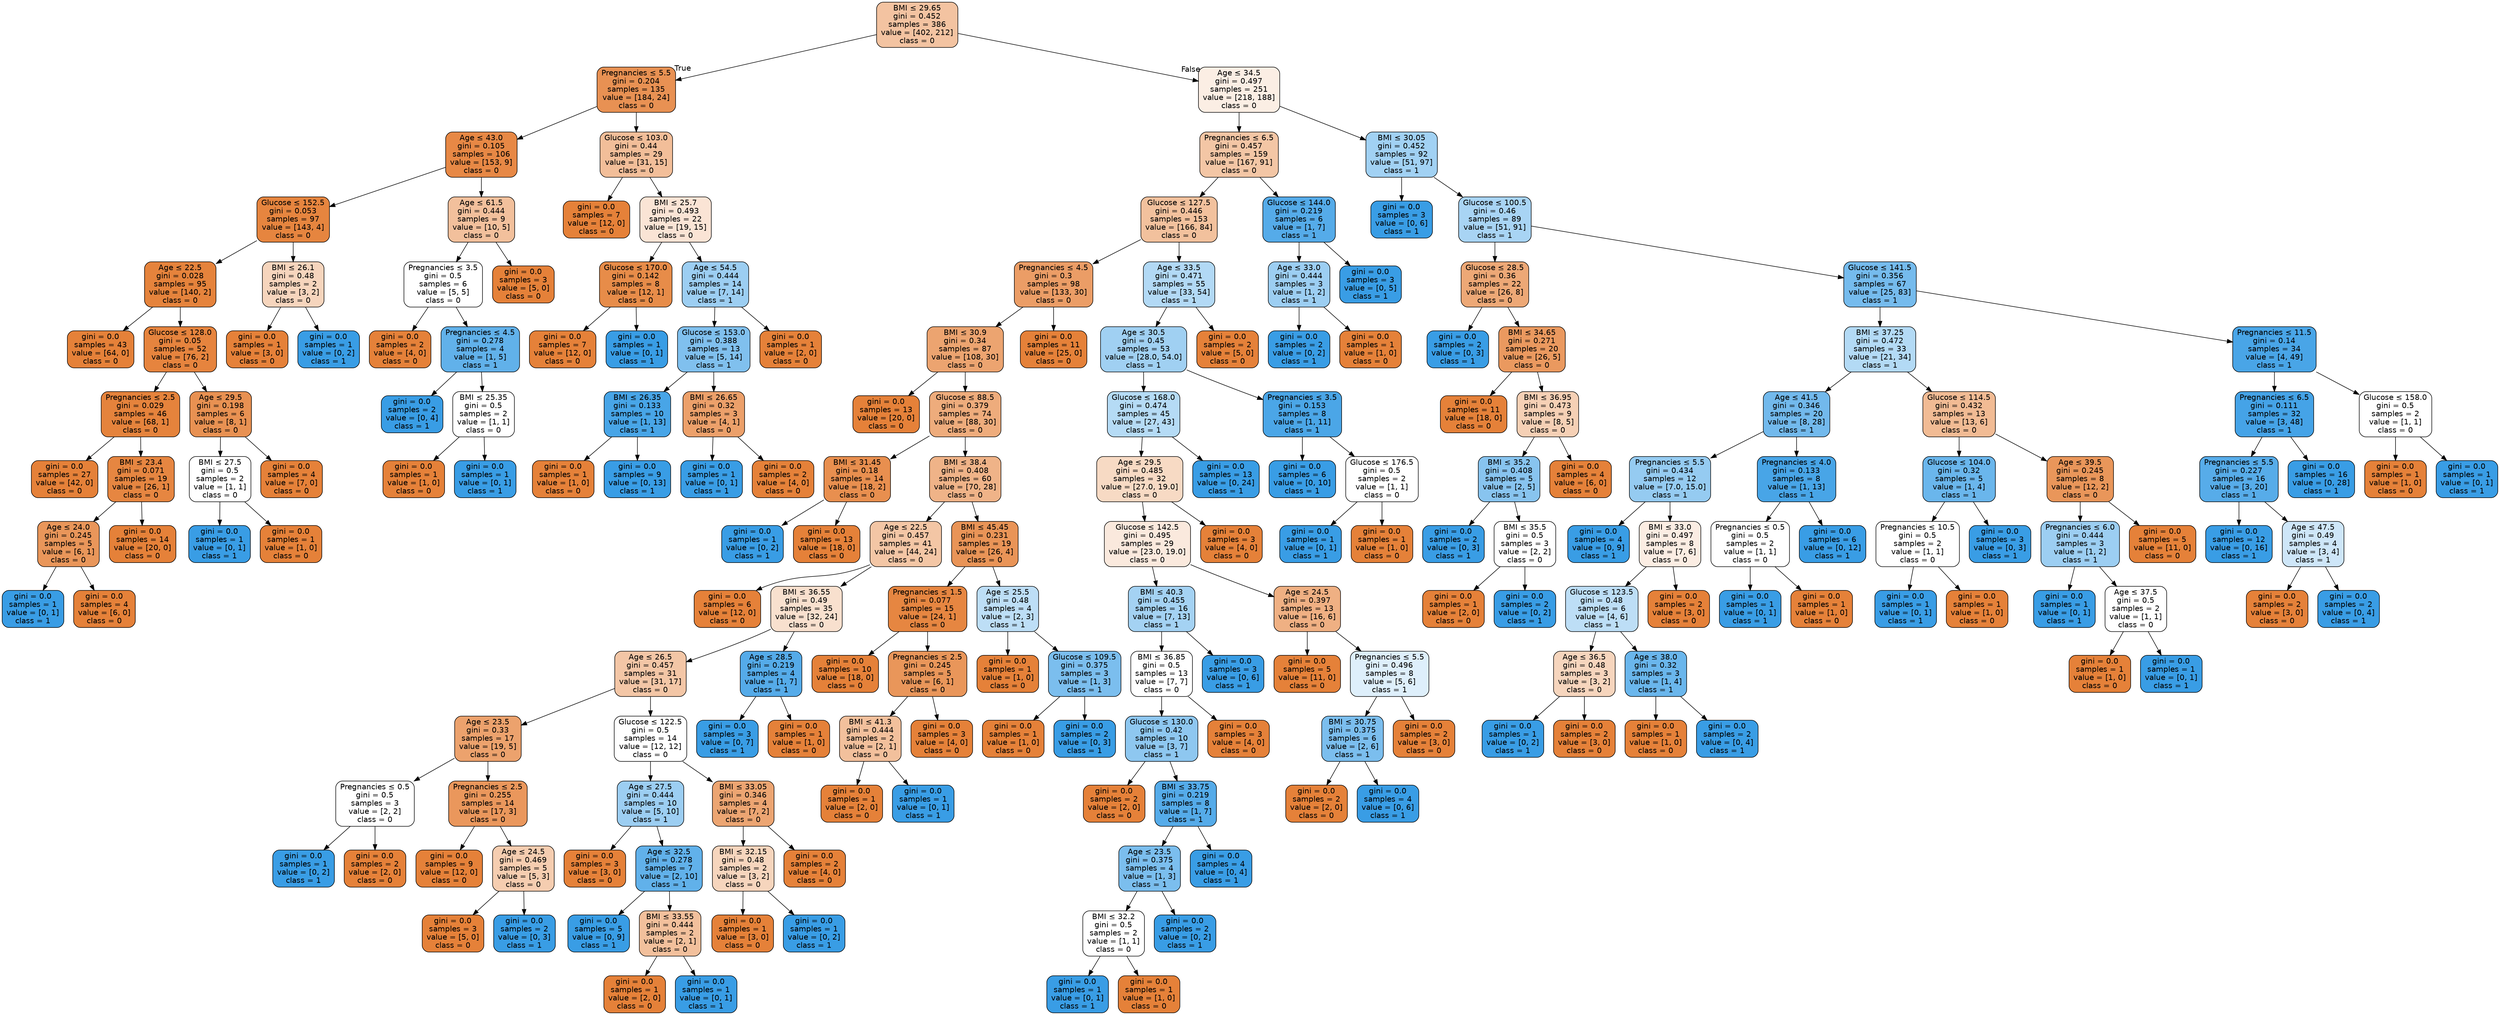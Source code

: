 digraph Tree {
node [shape=box, style="filled, rounded", color="black", fontname="helvetica"] ;
edge [fontname="helvetica"] ;
0 [label=<BMI &le; 29.65<br/>gini = 0.452<br/>samples = 386<br/>value = [402, 212]<br/>class = 0>, fillcolor="#f3c3a1"] ;
1 [label=<Pregnancies &le; 5.5<br/>gini = 0.204<br/>samples = 135<br/>value = [184, 24]<br/>class = 0>, fillcolor="#e89153"] ;
0 -> 1 [labeldistance=2.5, labelangle=45, headlabel="True"] ;
2 [label=<Age &le; 43.0<br/>gini = 0.105<br/>samples = 106<br/>value = [153, 9]<br/>class = 0>, fillcolor="#e78845"] ;
1 -> 2 ;
3 [label=<Glucose &le; 152.5<br/>gini = 0.053<br/>samples = 97<br/>value = [143, 4]<br/>class = 0>, fillcolor="#e6853f"] ;
2 -> 3 ;
4 [label=<Age &le; 22.5<br/>gini = 0.028<br/>samples = 95<br/>value = [140, 2]<br/>class = 0>, fillcolor="#e5833c"] ;
3 -> 4 ;
5 [label=<gini = 0.0<br/>samples = 43<br/>value = [64, 0]<br/>class = 0>, fillcolor="#e58139"] ;
4 -> 5 ;
6 [label=<Glucose &le; 128.0<br/>gini = 0.05<br/>samples = 52<br/>value = [76, 2]<br/>class = 0>, fillcolor="#e6843e"] ;
4 -> 6 ;
7 [label=<Pregnancies &le; 2.5<br/>gini = 0.029<br/>samples = 46<br/>value = [68, 1]<br/>class = 0>, fillcolor="#e5833c"] ;
6 -> 7 ;
8 [label=<gini = 0.0<br/>samples = 27<br/>value = [42, 0]<br/>class = 0>, fillcolor="#e58139"] ;
7 -> 8 ;
9 [label=<BMI &le; 23.4<br/>gini = 0.071<br/>samples = 19<br/>value = [26, 1]<br/>class = 0>, fillcolor="#e68641"] ;
7 -> 9 ;
10 [label=<Age &le; 24.0<br/>gini = 0.245<br/>samples = 5<br/>value = [6, 1]<br/>class = 0>, fillcolor="#e9965a"] ;
9 -> 10 ;
11 [label=<gini = 0.0<br/>samples = 1<br/>value = [0, 1]<br/>class = 1>, fillcolor="#399de5"] ;
10 -> 11 ;
12 [label=<gini = 0.0<br/>samples = 4<br/>value = [6, 0]<br/>class = 0>, fillcolor="#e58139"] ;
10 -> 12 ;
13 [label=<gini = 0.0<br/>samples = 14<br/>value = [20, 0]<br/>class = 0>, fillcolor="#e58139"] ;
9 -> 13 ;
14 [label=<Age &le; 29.5<br/>gini = 0.198<br/>samples = 6<br/>value = [8, 1]<br/>class = 0>, fillcolor="#e89152"] ;
6 -> 14 ;
15 [label=<BMI &le; 27.5<br/>gini = 0.5<br/>samples = 2<br/>value = [1, 1]<br/>class = 0>, fillcolor="#ffffff"] ;
14 -> 15 ;
16 [label=<gini = 0.0<br/>samples = 1<br/>value = [0, 1]<br/>class = 1>, fillcolor="#399de5"] ;
15 -> 16 ;
17 [label=<gini = 0.0<br/>samples = 1<br/>value = [1, 0]<br/>class = 0>, fillcolor="#e58139"] ;
15 -> 17 ;
18 [label=<gini = 0.0<br/>samples = 4<br/>value = [7, 0]<br/>class = 0>, fillcolor="#e58139"] ;
14 -> 18 ;
19 [label=<BMI &le; 26.1<br/>gini = 0.48<br/>samples = 2<br/>value = [3, 2]<br/>class = 0>, fillcolor="#f6d5bd"] ;
3 -> 19 ;
20 [label=<gini = 0.0<br/>samples = 1<br/>value = [3, 0]<br/>class = 0>, fillcolor="#e58139"] ;
19 -> 20 ;
21 [label=<gini = 0.0<br/>samples = 1<br/>value = [0, 2]<br/>class = 1>, fillcolor="#399de5"] ;
19 -> 21 ;
22 [label=<Age &le; 61.5<br/>gini = 0.444<br/>samples = 9<br/>value = [10, 5]<br/>class = 0>, fillcolor="#f2c09c"] ;
2 -> 22 ;
23 [label=<Pregnancies &le; 3.5<br/>gini = 0.5<br/>samples = 6<br/>value = [5, 5]<br/>class = 0>, fillcolor="#ffffff"] ;
22 -> 23 ;
24 [label=<gini = 0.0<br/>samples = 2<br/>value = [4, 0]<br/>class = 0>, fillcolor="#e58139"] ;
23 -> 24 ;
25 [label=<Pregnancies &le; 4.5<br/>gini = 0.278<br/>samples = 4<br/>value = [1, 5]<br/>class = 1>, fillcolor="#61b1ea"] ;
23 -> 25 ;
26 [label=<gini = 0.0<br/>samples = 2<br/>value = [0, 4]<br/>class = 1>, fillcolor="#399de5"] ;
25 -> 26 ;
27 [label=<BMI &le; 25.35<br/>gini = 0.5<br/>samples = 2<br/>value = [1, 1]<br/>class = 0>, fillcolor="#ffffff"] ;
25 -> 27 ;
28 [label=<gini = 0.0<br/>samples = 1<br/>value = [1, 0]<br/>class = 0>, fillcolor="#e58139"] ;
27 -> 28 ;
29 [label=<gini = 0.0<br/>samples = 1<br/>value = [0, 1]<br/>class = 1>, fillcolor="#399de5"] ;
27 -> 29 ;
30 [label=<gini = 0.0<br/>samples = 3<br/>value = [5, 0]<br/>class = 0>, fillcolor="#e58139"] ;
22 -> 30 ;
31 [label=<Glucose &le; 103.0<br/>gini = 0.44<br/>samples = 29<br/>value = [31, 15]<br/>class = 0>, fillcolor="#f2be99"] ;
1 -> 31 ;
32 [label=<gini = 0.0<br/>samples = 7<br/>value = [12, 0]<br/>class = 0>, fillcolor="#e58139"] ;
31 -> 32 ;
33 [label=<BMI &le; 25.7<br/>gini = 0.493<br/>samples = 22<br/>value = [19, 15]<br/>class = 0>, fillcolor="#fae4d5"] ;
31 -> 33 ;
34 [label=<Glucose &le; 170.0<br/>gini = 0.142<br/>samples = 8<br/>value = [12, 1]<br/>class = 0>, fillcolor="#e78c49"] ;
33 -> 34 ;
35 [label=<gini = 0.0<br/>samples = 7<br/>value = [12, 0]<br/>class = 0>, fillcolor="#e58139"] ;
34 -> 35 ;
36 [label=<gini = 0.0<br/>samples = 1<br/>value = [0, 1]<br/>class = 1>, fillcolor="#399de5"] ;
34 -> 36 ;
37 [label=<Age &le; 54.5<br/>gini = 0.444<br/>samples = 14<br/>value = [7, 14]<br/>class = 1>, fillcolor="#9ccef2"] ;
33 -> 37 ;
38 [label=<Glucose &le; 153.0<br/>gini = 0.388<br/>samples = 13<br/>value = [5, 14]<br/>class = 1>, fillcolor="#80c0ee"] ;
37 -> 38 ;
39 [label=<BMI &le; 26.35<br/>gini = 0.133<br/>samples = 10<br/>value = [1, 13]<br/>class = 1>, fillcolor="#48a5e7"] ;
38 -> 39 ;
40 [label=<gini = 0.0<br/>samples = 1<br/>value = [1, 0]<br/>class = 0>, fillcolor="#e58139"] ;
39 -> 40 ;
41 [label=<gini = 0.0<br/>samples = 9<br/>value = [0, 13]<br/>class = 1>, fillcolor="#399de5"] ;
39 -> 41 ;
42 [label=<BMI &le; 26.65<br/>gini = 0.32<br/>samples = 3<br/>value = [4, 1]<br/>class = 0>, fillcolor="#eca06a"] ;
38 -> 42 ;
43 [label=<gini = 0.0<br/>samples = 1<br/>value = [0, 1]<br/>class = 1>, fillcolor="#399de5"] ;
42 -> 43 ;
44 [label=<gini = 0.0<br/>samples = 2<br/>value = [4, 0]<br/>class = 0>, fillcolor="#e58139"] ;
42 -> 44 ;
45 [label=<gini = 0.0<br/>samples = 1<br/>value = [2, 0]<br/>class = 0>, fillcolor="#e58139"] ;
37 -> 45 ;
46 [label=<Age &le; 34.5<br/>gini = 0.497<br/>samples = 251<br/>value = [218, 188]<br/>class = 0>, fillcolor="#fbeee4"] ;
0 -> 46 [labeldistance=2.5, labelangle=-45, headlabel="False"] ;
47 [label=<Pregnancies &le; 6.5<br/>gini = 0.457<br/>samples = 159<br/>value = [167, 91]<br/>class = 0>, fillcolor="#f3c6a5"] ;
46 -> 47 ;
48 [label=<Glucose &le; 127.5<br/>gini = 0.446<br/>samples = 153<br/>value = [166, 84]<br/>class = 0>, fillcolor="#f2c19d"] ;
47 -> 48 ;
49 [label=<Pregnancies &le; 4.5<br/>gini = 0.3<br/>samples = 98<br/>value = [133, 30]<br/>class = 0>, fillcolor="#eb9d66"] ;
48 -> 49 ;
50 [label=<BMI &le; 30.9<br/>gini = 0.34<br/>samples = 87<br/>value = [108, 30]<br/>class = 0>, fillcolor="#eca470"] ;
49 -> 50 ;
51 [label=<gini = 0.0<br/>samples = 13<br/>value = [20, 0]<br/>class = 0>, fillcolor="#e58139"] ;
50 -> 51 ;
52 [label=<Glucose &le; 88.5<br/>gini = 0.379<br/>samples = 74<br/>value = [88, 30]<br/>class = 0>, fillcolor="#eeac7c"] ;
50 -> 52 ;
53 [label=<BMI &le; 31.45<br/>gini = 0.18<br/>samples = 14<br/>value = [18, 2]<br/>class = 0>, fillcolor="#e88f4f"] ;
52 -> 53 ;
54 [label=<gini = 0.0<br/>samples = 1<br/>value = [0, 2]<br/>class = 1>, fillcolor="#399de5"] ;
53 -> 54 ;
55 [label=<gini = 0.0<br/>samples = 13<br/>value = [18, 0]<br/>class = 0>, fillcolor="#e58139"] ;
53 -> 55 ;
56 [label=<BMI &le; 38.4<br/>gini = 0.408<br/>samples = 60<br/>value = [70, 28]<br/>class = 0>, fillcolor="#efb388"] ;
52 -> 56 ;
57 [label=<Age &le; 22.5<br/>gini = 0.457<br/>samples = 41<br/>value = [44, 24]<br/>class = 0>, fillcolor="#f3c6a5"] ;
56 -> 57 ;
58 [label=<gini = 0.0<br/>samples = 6<br/>value = [12, 0]<br/>class = 0>, fillcolor="#e58139"] ;
57 -> 58 ;
59 [label=<BMI &le; 36.55<br/>gini = 0.49<br/>samples = 35<br/>value = [32, 24]<br/>class = 0>, fillcolor="#f8e0ce"] ;
57 -> 59 ;
60 [label=<Age &le; 26.5<br/>gini = 0.457<br/>samples = 31<br/>value = [31, 17]<br/>class = 0>, fillcolor="#f3c6a6"] ;
59 -> 60 ;
61 [label=<Age &le; 23.5<br/>gini = 0.33<br/>samples = 17<br/>value = [19, 5]<br/>class = 0>, fillcolor="#eca26d"] ;
60 -> 61 ;
62 [label=<Pregnancies &le; 0.5<br/>gini = 0.5<br/>samples = 3<br/>value = [2, 2]<br/>class = 0>, fillcolor="#ffffff"] ;
61 -> 62 ;
63 [label=<gini = 0.0<br/>samples = 1<br/>value = [0, 2]<br/>class = 1>, fillcolor="#399de5"] ;
62 -> 63 ;
64 [label=<gini = 0.0<br/>samples = 2<br/>value = [2, 0]<br/>class = 0>, fillcolor="#e58139"] ;
62 -> 64 ;
65 [label=<Pregnancies &le; 2.5<br/>gini = 0.255<br/>samples = 14<br/>value = [17, 3]<br/>class = 0>, fillcolor="#ea975c"] ;
61 -> 65 ;
66 [label=<gini = 0.0<br/>samples = 9<br/>value = [12, 0]<br/>class = 0>, fillcolor="#e58139"] ;
65 -> 66 ;
67 [label=<Age &le; 24.5<br/>gini = 0.469<br/>samples = 5<br/>value = [5, 3]<br/>class = 0>, fillcolor="#f5cdb0"] ;
65 -> 67 ;
68 [label=<gini = 0.0<br/>samples = 3<br/>value = [5, 0]<br/>class = 0>, fillcolor="#e58139"] ;
67 -> 68 ;
69 [label=<gini = 0.0<br/>samples = 2<br/>value = [0, 3]<br/>class = 1>, fillcolor="#399de5"] ;
67 -> 69 ;
70 [label=<Glucose &le; 122.5<br/>gini = 0.5<br/>samples = 14<br/>value = [12, 12]<br/>class = 0>, fillcolor="#ffffff"] ;
60 -> 70 ;
71 [label=<Age &le; 27.5<br/>gini = 0.444<br/>samples = 10<br/>value = [5, 10]<br/>class = 1>, fillcolor="#9ccef2"] ;
70 -> 71 ;
72 [label=<gini = 0.0<br/>samples = 3<br/>value = [3, 0]<br/>class = 0>, fillcolor="#e58139"] ;
71 -> 72 ;
73 [label=<Age &le; 32.5<br/>gini = 0.278<br/>samples = 7<br/>value = [2, 10]<br/>class = 1>, fillcolor="#61b1ea"] ;
71 -> 73 ;
74 [label=<gini = 0.0<br/>samples = 5<br/>value = [0, 9]<br/>class = 1>, fillcolor="#399de5"] ;
73 -> 74 ;
75 [label=<BMI &le; 33.55<br/>gini = 0.444<br/>samples = 2<br/>value = [2, 1]<br/>class = 0>, fillcolor="#f2c09c"] ;
73 -> 75 ;
76 [label=<gini = 0.0<br/>samples = 1<br/>value = [2, 0]<br/>class = 0>, fillcolor="#e58139"] ;
75 -> 76 ;
77 [label=<gini = 0.0<br/>samples = 1<br/>value = [0, 1]<br/>class = 1>, fillcolor="#399de5"] ;
75 -> 77 ;
78 [label=<BMI &le; 33.05<br/>gini = 0.346<br/>samples = 4<br/>value = [7, 2]<br/>class = 0>, fillcolor="#eca572"] ;
70 -> 78 ;
79 [label=<BMI &le; 32.15<br/>gini = 0.48<br/>samples = 2<br/>value = [3, 2]<br/>class = 0>, fillcolor="#f6d5bd"] ;
78 -> 79 ;
80 [label=<gini = 0.0<br/>samples = 1<br/>value = [3, 0]<br/>class = 0>, fillcolor="#e58139"] ;
79 -> 80 ;
81 [label=<gini = 0.0<br/>samples = 1<br/>value = [0, 2]<br/>class = 1>, fillcolor="#399de5"] ;
79 -> 81 ;
82 [label=<gini = 0.0<br/>samples = 2<br/>value = [4, 0]<br/>class = 0>, fillcolor="#e58139"] ;
78 -> 82 ;
83 [label=<Age &le; 28.5<br/>gini = 0.219<br/>samples = 4<br/>value = [1, 7]<br/>class = 1>, fillcolor="#55abe9"] ;
59 -> 83 ;
84 [label=<gini = 0.0<br/>samples = 3<br/>value = [0, 7]<br/>class = 1>, fillcolor="#399de5"] ;
83 -> 84 ;
85 [label=<gini = 0.0<br/>samples = 1<br/>value = [1, 0]<br/>class = 0>, fillcolor="#e58139"] ;
83 -> 85 ;
86 [label=<BMI &le; 45.45<br/>gini = 0.231<br/>samples = 19<br/>value = [26, 4]<br/>class = 0>, fillcolor="#e99457"] ;
56 -> 86 ;
87 [label=<Pregnancies &le; 1.5<br/>gini = 0.077<br/>samples = 15<br/>value = [24, 1]<br/>class = 0>, fillcolor="#e68641"] ;
86 -> 87 ;
88 [label=<gini = 0.0<br/>samples = 10<br/>value = [18, 0]<br/>class = 0>, fillcolor="#e58139"] ;
87 -> 88 ;
89 [label=<Pregnancies &le; 2.5<br/>gini = 0.245<br/>samples = 5<br/>value = [6, 1]<br/>class = 0>, fillcolor="#e9965a"] ;
87 -> 89 ;
90 [label=<BMI &le; 41.3<br/>gini = 0.444<br/>samples = 2<br/>value = [2, 1]<br/>class = 0>, fillcolor="#f2c09c"] ;
89 -> 90 ;
91 [label=<gini = 0.0<br/>samples = 1<br/>value = [2, 0]<br/>class = 0>, fillcolor="#e58139"] ;
90 -> 91 ;
92 [label=<gini = 0.0<br/>samples = 1<br/>value = [0, 1]<br/>class = 1>, fillcolor="#399de5"] ;
90 -> 92 ;
93 [label=<gini = 0.0<br/>samples = 3<br/>value = [4, 0]<br/>class = 0>, fillcolor="#e58139"] ;
89 -> 93 ;
94 [label=<Age &le; 25.5<br/>gini = 0.48<br/>samples = 4<br/>value = [2, 3]<br/>class = 1>, fillcolor="#bddef6"] ;
86 -> 94 ;
95 [label=<gini = 0.0<br/>samples = 1<br/>value = [1, 0]<br/>class = 0>, fillcolor="#e58139"] ;
94 -> 95 ;
96 [label=<Glucose &le; 109.5<br/>gini = 0.375<br/>samples = 3<br/>value = [1, 3]<br/>class = 1>, fillcolor="#7bbeee"] ;
94 -> 96 ;
97 [label=<gini = 0.0<br/>samples = 1<br/>value = [1, 0]<br/>class = 0>, fillcolor="#e58139"] ;
96 -> 97 ;
98 [label=<gini = 0.0<br/>samples = 2<br/>value = [0, 3]<br/>class = 1>, fillcolor="#399de5"] ;
96 -> 98 ;
99 [label=<gini = 0.0<br/>samples = 11<br/>value = [25, 0]<br/>class = 0>, fillcolor="#e58139"] ;
49 -> 99 ;
100 [label=<Age &le; 33.5<br/>gini = 0.471<br/>samples = 55<br/>value = [33, 54]<br/>class = 1>, fillcolor="#b2d9f5"] ;
48 -> 100 ;
101 [label=<Age &le; 30.5<br/>gini = 0.45<br/>samples = 53<br/>value = [28.0, 54.0]<br/>class = 1>, fillcolor="#a0d0f2"] ;
100 -> 101 ;
102 [label=<Glucose &le; 168.0<br/>gini = 0.474<br/>samples = 45<br/>value = [27, 43]<br/>class = 1>, fillcolor="#b5dbf5"] ;
101 -> 102 ;
103 [label=<Age &le; 29.5<br/>gini = 0.485<br/>samples = 32<br/>value = [27.0, 19.0]<br/>class = 0>, fillcolor="#f7dac4"] ;
102 -> 103 ;
104 [label=<Glucose &le; 142.5<br/>gini = 0.495<br/>samples = 29<br/>value = [23.0, 19.0]<br/>class = 0>, fillcolor="#fae9dd"] ;
103 -> 104 ;
105 [label=<BMI &le; 40.3<br/>gini = 0.455<br/>samples = 16<br/>value = [7, 13]<br/>class = 1>, fillcolor="#a4d2f3"] ;
104 -> 105 ;
106 [label=<BMI &le; 36.85<br/>gini = 0.5<br/>samples = 13<br/>value = [7, 7]<br/>class = 0>, fillcolor="#ffffff"] ;
105 -> 106 ;
107 [label=<Glucose &le; 130.0<br/>gini = 0.42<br/>samples = 10<br/>value = [3, 7]<br/>class = 1>, fillcolor="#8ec7f0"] ;
106 -> 107 ;
108 [label=<gini = 0.0<br/>samples = 2<br/>value = [2, 0]<br/>class = 0>, fillcolor="#e58139"] ;
107 -> 108 ;
109 [label=<BMI &le; 33.75<br/>gini = 0.219<br/>samples = 8<br/>value = [1, 7]<br/>class = 1>, fillcolor="#55abe9"] ;
107 -> 109 ;
110 [label=<Age &le; 23.5<br/>gini = 0.375<br/>samples = 4<br/>value = [1, 3]<br/>class = 1>, fillcolor="#7bbeee"] ;
109 -> 110 ;
111 [label=<BMI &le; 32.2<br/>gini = 0.5<br/>samples = 2<br/>value = [1, 1]<br/>class = 0>, fillcolor="#ffffff"] ;
110 -> 111 ;
112 [label=<gini = 0.0<br/>samples = 1<br/>value = [0, 1]<br/>class = 1>, fillcolor="#399de5"] ;
111 -> 112 ;
113 [label=<gini = 0.0<br/>samples = 1<br/>value = [1, 0]<br/>class = 0>, fillcolor="#e58139"] ;
111 -> 113 ;
114 [label=<gini = 0.0<br/>samples = 2<br/>value = [0, 2]<br/>class = 1>, fillcolor="#399de5"] ;
110 -> 114 ;
115 [label=<gini = 0.0<br/>samples = 4<br/>value = [0, 4]<br/>class = 1>, fillcolor="#399de5"] ;
109 -> 115 ;
116 [label=<gini = 0.0<br/>samples = 3<br/>value = [4, 0]<br/>class = 0>, fillcolor="#e58139"] ;
106 -> 116 ;
117 [label=<gini = 0.0<br/>samples = 3<br/>value = [0, 6]<br/>class = 1>, fillcolor="#399de5"] ;
105 -> 117 ;
118 [label=<Age &le; 24.5<br/>gini = 0.397<br/>samples = 13<br/>value = [16, 6]<br/>class = 0>, fillcolor="#efb083"] ;
104 -> 118 ;
119 [label=<gini = 0.0<br/>samples = 5<br/>value = [11, 0]<br/>class = 0>, fillcolor="#e58139"] ;
118 -> 119 ;
120 [label=<Pregnancies &le; 5.5<br/>gini = 0.496<br/>samples = 8<br/>value = [5, 6]<br/>class = 1>, fillcolor="#deeffb"] ;
118 -> 120 ;
121 [label=<BMI &le; 30.75<br/>gini = 0.375<br/>samples = 6<br/>value = [2, 6]<br/>class = 1>, fillcolor="#7bbeee"] ;
120 -> 121 ;
122 [label=<gini = 0.0<br/>samples = 2<br/>value = [2, 0]<br/>class = 0>, fillcolor="#e58139"] ;
121 -> 122 ;
123 [label=<gini = 0.0<br/>samples = 4<br/>value = [0, 6]<br/>class = 1>, fillcolor="#399de5"] ;
121 -> 123 ;
124 [label=<gini = 0.0<br/>samples = 2<br/>value = [3, 0]<br/>class = 0>, fillcolor="#e58139"] ;
120 -> 124 ;
125 [label=<gini = 0.0<br/>samples = 3<br/>value = [4, 0]<br/>class = 0>, fillcolor="#e58139"] ;
103 -> 125 ;
126 [label=<gini = 0.0<br/>samples = 13<br/>value = [0, 24]<br/>class = 1>, fillcolor="#399de5"] ;
102 -> 126 ;
127 [label=<Pregnancies &le; 3.5<br/>gini = 0.153<br/>samples = 8<br/>value = [1, 11]<br/>class = 1>, fillcolor="#4ba6e7"] ;
101 -> 127 ;
128 [label=<gini = 0.0<br/>samples = 6<br/>value = [0, 10]<br/>class = 1>, fillcolor="#399de5"] ;
127 -> 128 ;
129 [label=<Glucose &le; 176.5<br/>gini = 0.5<br/>samples = 2<br/>value = [1, 1]<br/>class = 0>, fillcolor="#ffffff"] ;
127 -> 129 ;
130 [label=<gini = 0.0<br/>samples = 1<br/>value = [0, 1]<br/>class = 1>, fillcolor="#399de5"] ;
129 -> 130 ;
131 [label=<gini = 0.0<br/>samples = 1<br/>value = [1, 0]<br/>class = 0>, fillcolor="#e58139"] ;
129 -> 131 ;
132 [label=<gini = 0.0<br/>samples = 2<br/>value = [5, 0]<br/>class = 0>, fillcolor="#e58139"] ;
100 -> 132 ;
133 [label=<Glucose &le; 144.0<br/>gini = 0.219<br/>samples = 6<br/>value = [1, 7]<br/>class = 1>, fillcolor="#55abe9"] ;
47 -> 133 ;
134 [label=<Age &le; 33.0<br/>gini = 0.444<br/>samples = 3<br/>value = [1, 2]<br/>class = 1>, fillcolor="#9ccef2"] ;
133 -> 134 ;
135 [label=<gini = 0.0<br/>samples = 2<br/>value = [0, 2]<br/>class = 1>, fillcolor="#399de5"] ;
134 -> 135 ;
136 [label=<gini = 0.0<br/>samples = 1<br/>value = [1, 0]<br/>class = 0>, fillcolor="#e58139"] ;
134 -> 136 ;
137 [label=<gini = 0.0<br/>samples = 3<br/>value = [0, 5]<br/>class = 1>, fillcolor="#399de5"] ;
133 -> 137 ;
138 [label=<BMI &le; 30.05<br/>gini = 0.452<br/>samples = 92<br/>value = [51, 97]<br/>class = 1>, fillcolor="#a1d1f3"] ;
46 -> 138 ;
139 [label=<gini = 0.0<br/>samples = 3<br/>value = [0, 6]<br/>class = 1>, fillcolor="#399de5"] ;
138 -> 139 ;
140 [label=<Glucose &le; 100.5<br/>gini = 0.46<br/>samples = 89<br/>value = [51, 91]<br/>class = 1>, fillcolor="#a8d4f4"] ;
138 -> 140 ;
141 [label=<Glucose &le; 28.5<br/>gini = 0.36<br/>samples = 22<br/>value = [26, 8]<br/>class = 0>, fillcolor="#eda876"] ;
140 -> 141 ;
142 [label=<gini = 0.0<br/>samples = 2<br/>value = [0, 3]<br/>class = 1>, fillcolor="#399de5"] ;
141 -> 142 ;
143 [label=<BMI &le; 34.65<br/>gini = 0.271<br/>samples = 20<br/>value = [26, 5]<br/>class = 0>, fillcolor="#ea995f"] ;
141 -> 143 ;
144 [label=<gini = 0.0<br/>samples = 11<br/>value = [18, 0]<br/>class = 0>, fillcolor="#e58139"] ;
143 -> 144 ;
145 [label=<BMI &le; 36.95<br/>gini = 0.473<br/>samples = 9<br/>value = [8, 5]<br/>class = 0>, fillcolor="#f5d0b5"] ;
143 -> 145 ;
146 [label=<BMI &le; 35.2<br/>gini = 0.408<br/>samples = 5<br/>value = [2, 5]<br/>class = 1>, fillcolor="#88c4ef"] ;
145 -> 146 ;
147 [label=<gini = 0.0<br/>samples = 2<br/>value = [0, 3]<br/>class = 1>, fillcolor="#399de5"] ;
146 -> 147 ;
148 [label=<BMI &le; 35.5<br/>gini = 0.5<br/>samples = 3<br/>value = [2, 2]<br/>class = 0>, fillcolor="#ffffff"] ;
146 -> 148 ;
149 [label=<gini = 0.0<br/>samples = 1<br/>value = [2, 0]<br/>class = 0>, fillcolor="#e58139"] ;
148 -> 149 ;
150 [label=<gini = 0.0<br/>samples = 2<br/>value = [0, 2]<br/>class = 1>, fillcolor="#399de5"] ;
148 -> 150 ;
151 [label=<gini = 0.0<br/>samples = 4<br/>value = [6, 0]<br/>class = 0>, fillcolor="#e58139"] ;
145 -> 151 ;
152 [label=<Glucose &le; 141.5<br/>gini = 0.356<br/>samples = 67<br/>value = [25, 83]<br/>class = 1>, fillcolor="#75bbed"] ;
140 -> 152 ;
153 [label=<BMI &le; 37.25<br/>gini = 0.472<br/>samples = 33<br/>value = [21, 34]<br/>class = 1>, fillcolor="#b3daf5"] ;
152 -> 153 ;
154 [label=<Age &le; 41.5<br/>gini = 0.346<br/>samples = 20<br/>value = [8, 28]<br/>class = 1>, fillcolor="#72b9ec"] ;
153 -> 154 ;
155 [label=<Pregnancies &le; 5.5<br/>gini = 0.434<br/>samples = 12<br/>value = [7.0, 15.0]<br/>class = 1>, fillcolor="#95cbf1"] ;
154 -> 155 ;
156 [label=<gini = 0.0<br/>samples = 4<br/>value = [0, 9]<br/>class = 1>, fillcolor="#399de5"] ;
155 -> 156 ;
157 [label=<BMI &le; 33.0<br/>gini = 0.497<br/>samples = 8<br/>value = [7, 6]<br/>class = 0>, fillcolor="#fbede3"] ;
155 -> 157 ;
158 [label=<Glucose &le; 123.5<br/>gini = 0.48<br/>samples = 6<br/>value = [4, 6]<br/>class = 1>, fillcolor="#bddef6"] ;
157 -> 158 ;
159 [label=<Age &le; 36.5<br/>gini = 0.48<br/>samples = 3<br/>value = [3, 2]<br/>class = 0>, fillcolor="#f6d5bd"] ;
158 -> 159 ;
160 [label=<gini = 0.0<br/>samples = 1<br/>value = [0, 2]<br/>class = 1>, fillcolor="#399de5"] ;
159 -> 160 ;
161 [label=<gini = 0.0<br/>samples = 2<br/>value = [3, 0]<br/>class = 0>, fillcolor="#e58139"] ;
159 -> 161 ;
162 [label=<Age &le; 38.0<br/>gini = 0.32<br/>samples = 3<br/>value = [1, 4]<br/>class = 1>, fillcolor="#6ab6ec"] ;
158 -> 162 ;
163 [label=<gini = 0.0<br/>samples = 1<br/>value = [1, 0]<br/>class = 0>, fillcolor="#e58139"] ;
162 -> 163 ;
164 [label=<gini = 0.0<br/>samples = 2<br/>value = [0, 4]<br/>class = 1>, fillcolor="#399de5"] ;
162 -> 164 ;
165 [label=<gini = 0.0<br/>samples = 2<br/>value = [3, 0]<br/>class = 0>, fillcolor="#e58139"] ;
157 -> 165 ;
166 [label=<Pregnancies &le; 4.0<br/>gini = 0.133<br/>samples = 8<br/>value = [1, 13]<br/>class = 1>, fillcolor="#48a5e7"] ;
154 -> 166 ;
167 [label=<Pregnancies &le; 0.5<br/>gini = 0.5<br/>samples = 2<br/>value = [1, 1]<br/>class = 0>, fillcolor="#ffffff"] ;
166 -> 167 ;
168 [label=<gini = 0.0<br/>samples = 1<br/>value = [0, 1]<br/>class = 1>, fillcolor="#399de5"] ;
167 -> 168 ;
169 [label=<gini = 0.0<br/>samples = 1<br/>value = [1, 0]<br/>class = 0>, fillcolor="#e58139"] ;
167 -> 169 ;
170 [label=<gini = 0.0<br/>samples = 6<br/>value = [0, 12]<br/>class = 1>, fillcolor="#399de5"] ;
166 -> 170 ;
171 [label=<Glucose &le; 114.5<br/>gini = 0.432<br/>samples = 13<br/>value = [13, 6]<br/>class = 0>, fillcolor="#f1bb94"] ;
153 -> 171 ;
172 [label=<Glucose &le; 104.0<br/>gini = 0.32<br/>samples = 5<br/>value = [1, 4]<br/>class = 1>, fillcolor="#6ab6ec"] ;
171 -> 172 ;
173 [label=<Pregnancies &le; 10.5<br/>gini = 0.5<br/>samples = 2<br/>value = [1, 1]<br/>class = 0>, fillcolor="#ffffff"] ;
172 -> 173 ;
174 [label=<gini = 0.0<br/>samples = 1<br/>value = [0, 1]<br/>class = 1>, fillcolor="#399de5"] ;
173 -> 174 ;
175 [label=<gini = 0.0<br/>samples = 1<br/>value = [1, 0]<br/>class = 0>, fillcolor="#e58139"] ;
173 -> 175 ;
176 [label=<gini = 0.0<br/>samples = 3<br/>value = [0, 3]<br/>class = 1>, fillcolor="#399de5"] ;
172 -> 176 ;
177 [label=<Age &le; 39.5<br/>gini = 0.245<br/>samples = 8<br/>value = [12, 2]<br/>class = 0>, fillcolor="#e9965a"] ;
171 -> 177 ;
178 [label=<Pregnancies &le; 6.0<br/>gini = 0.444<br/>samples = 3<br/>value = [1, 2]<br/>class = 1>, fillcolor="#9ccef2"] ;
177 -> 178 ;
179 [label=<gini = 0.0<br/>samples = 1<br/>value = [0, 1]<br/>class = 1>, fillcolor="#399de5"] ;
178 -> 179 ;
180 [label=<Age &le; 37.5<br/>gini = 0.5<br/>samples = 2<br/>value = [1, 1]<br/>class = 0>, fillcolor="#ffffff"] ;
178 -> 180 ;
181 [label=<gini = 0.0<br/>samples = 1<br/>value = [1, 0]<br/>class = 0>, fillcolor="#e58139"] ;
180 -> 181 ;
182 [label=<gini = 0.0<br/>samples = 1<br/>value = [0, 1]<br/>class = 1>, fillcolor="#399de5"] ;
180 -> 182 ;
183 [label=<gini = 0.0<br/>samples = 5<br/>value = [11, 0]<br/>class = 0>, fillcolor="#e58139"] ;
177 -> 183 ;
184 [label=<Pregnancies &le; 11.5<br/>gini = 0.14<br/>samples = 34<br/>value = [4, 49]<br/>class = 1>, fillcolor="#49a5e7"] ;
152 -> 184 ;
185 [label=<Pregnancies &le; 6.5<br/>gini = 0.111<br/>samples = 32<br/>value = [3, 48]<br/>class = 1>, fillcolor="#45a3e7"] ;
184 -> 185 ;
186 [label=<Pregnancies &le; 5.5<br/>gini = 0.227<br/>samples = 16<br/>value = [3, 20]<br/>class = 1>, fillcolor="#57ace9"] ;
185 -> 186 ;
187 [label=<gini = 0.0<br/>samples = 12<br/>value = [0, 16]<br/>class = 1>, fillcolor="#399de5"] ;
186 -> 187 ;
188 [label=<Age &le; 47.5<br/>gini = 0.49<br/>samples = 4<br/>value = [3, 4]<br/>class = 1>, fillcolor="#cee6f8"] ;
186 -> 188 ;
189 [label=<gini = 0.0<br/>samples = 2<br/>value = [3, 0]<br/>class = 0>, fillcolor="#e58139"] ;
188 -> 189 ;
190 [label=<gini = 0.0<br/>samples = 2<br/>value = [0, 4]<br/>class = 1>, fillcolor="#399de5"] ;
188 -> 190 ;
191 [label=<gini = 0.0<br/>samples = 16<br/>value = [0, 28]<br/>class = 1>, fillcolor="#399de5"] ;
185 -> 191 ;
192 [label=<Glucose &le; 158.0<br/>gini = 0.5<br/>samples = 2<br/>value = [1, 1]<br/>class = 0>, fillcolor="#ffffff"] ;
184 -> 192 ;
193 [label=<gini = 0.0<br/>samples = 1<br/>value = [1, 0]<br/>class = 0>, fillcolor="#e58139"] ;
192 -> 193 ;
194 [label=<gini = 0.0<br/>samples = 1<br/>value = [0, 1]<br/>class = 1>, fillcolor="#399de5"] ;
192 -> 194 ;
}